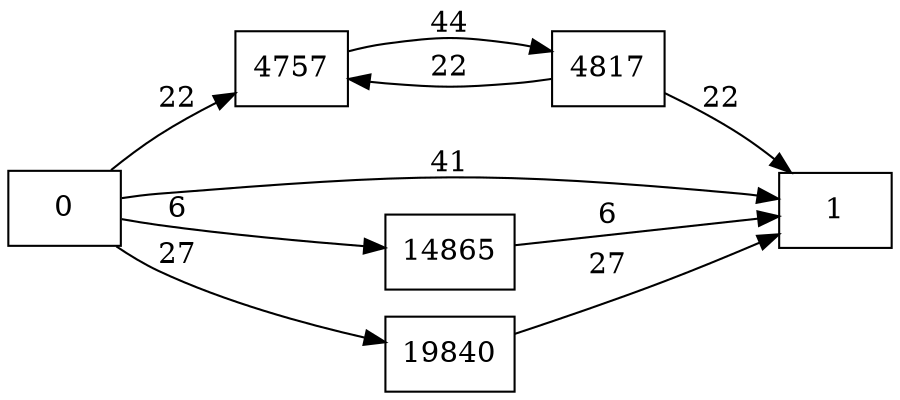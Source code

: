 digraph {
	graph [rankdir=LR]
	node [shape=rectangle]
	4757 -> 4817 [label=44]
	4817 -> 4757 [label=22]
	4817 -> 1 [label=22]
	14865 -> 1 [label=6]
	19840 -> 1 [label=27]
	0 -> 4757 [label=22]
	0 -> 1 [label=41]
	0 -> 14865 [label=6]
	0 -> 19840 [label=27]
}
